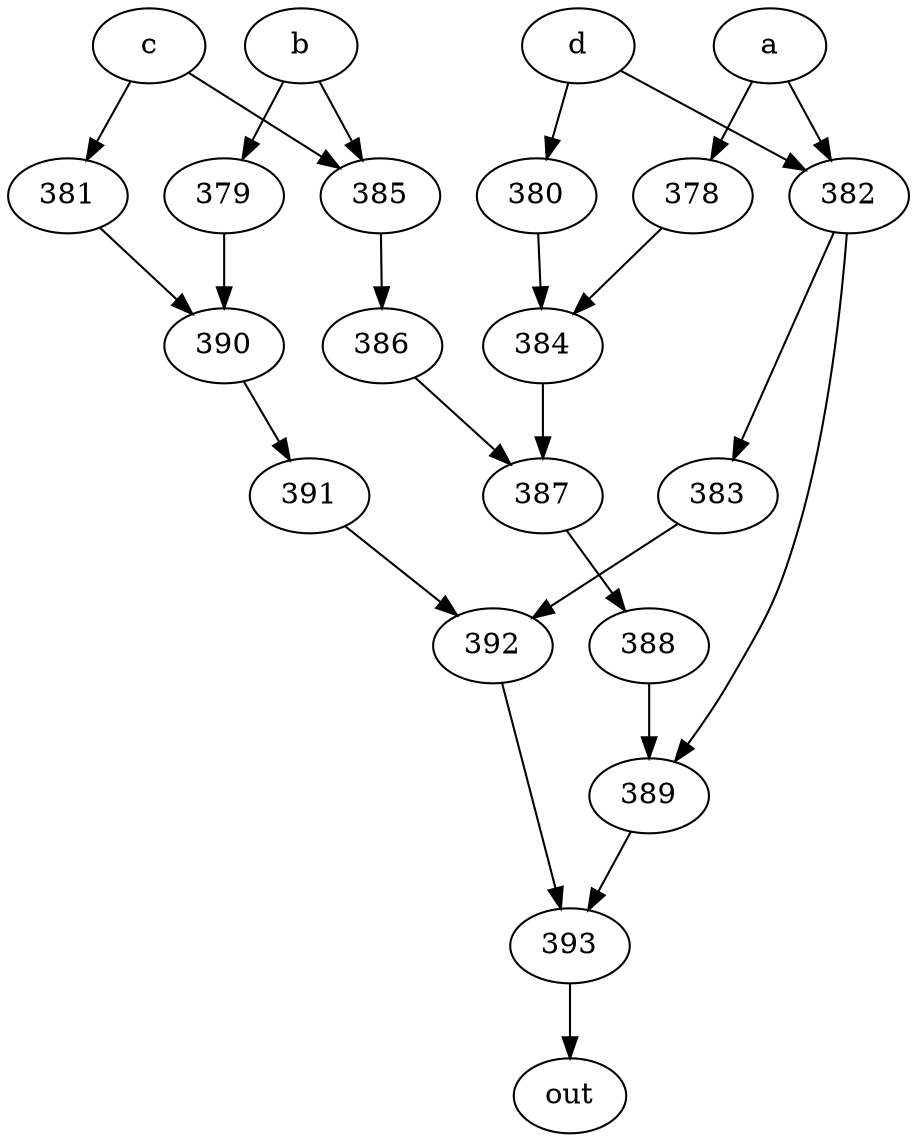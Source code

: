strict digraph "" {
	393 -> out;
	a -> 378;
	a -> 382;
	378 -> 384;
	382 -> 383;
	382 -> 389;
	384 -> 387;
	383 -> 392;
	389 -> 393;
	b -> 379;
	b -> 385;
	379 -> 390;
	385 -> 386;
	390 -> 391;
	386 -> 387;
	c -> 385;
	c -> 381;
	381 -> 390;
	d -> 382;
	d -> 380;
	380 -> 384;
	387 -> 388;
	391 -> 392;
	392 -> 393;
	388 -> 389;
}
